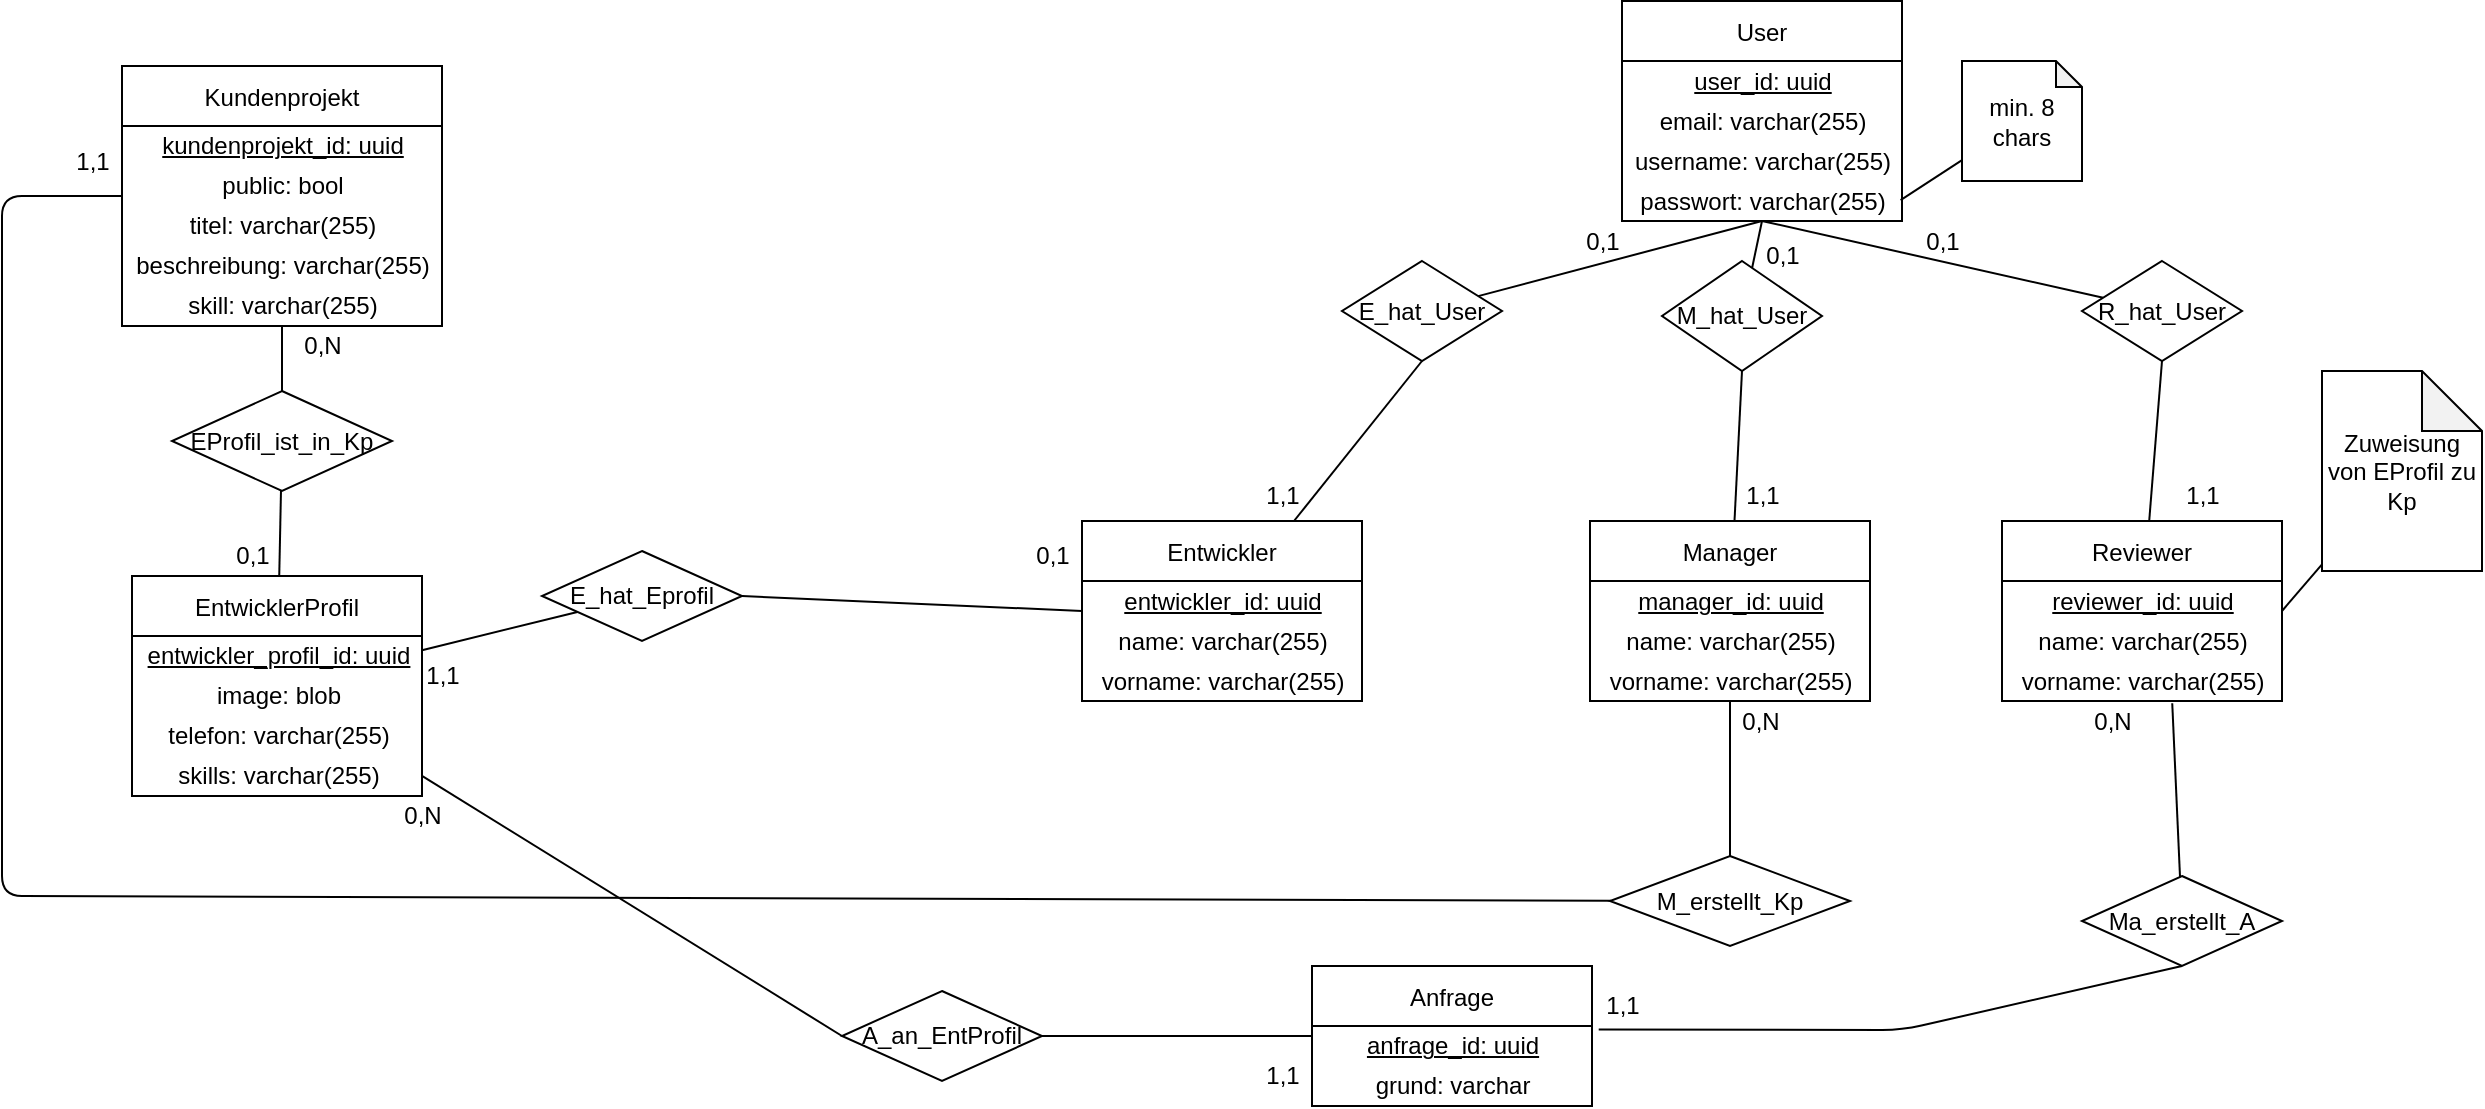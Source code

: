 <mxfile pages="2">
    <diagram id="h95Jl6erNYX7G5nfjj_V" name="Semantisch">
        <mxGraphModel dx="1865" dy="602" grid="1" gridSize="10" guides="1" tooltips="1" connect="1" arrows="1" fold="1" page="1" pageScale="1" pageWidth="827" pageHeight="1169" math="0" shadow="0">
            <root>
                <mxCell id="q-GRn3o725BASop5pFcT-0"/>
                <mxCell id="q-GRn3o725BASop5pFcT-1" parent="q-GRn3o725BASop5pFcT-0"/>
                <mxCell id="4xxd7vPMo3CIr23WEnG8-26" value="Kundenprojekt" style="swimlane;fontStyle=0;childLayout=stackLayout;horizontal=1;startSize=30;horizontalStack=0;resizeParent=1;resizeParentMax=0;resizeLast=0;collapsible=1;marginBottom=0;" parent="q-GRn3o725BASop5pFcT-1" vertex="1">
                    <mxGeometry x="-280" y="125" width="160" height="130" as="geometry"/>
                </mxCell>
                <mxCell id="4xxd7vPMo3CIr23WEnG8-111" value="&lt;u&gt;kundenprojekt_id: uuid&lt;/u&gt;" style="text;html=1;align=center;verticalAlign=middle;resizable=0;points=[];autosize=1;strokeColor=none;fillColor=none;" parent="4xxd7vPMo3CIr23WEnG8-26" vertex="1">
                    <mxGeometry y="30" width="160" height="20" as="geometry"/>
                </mxCell>
                <mxCell id="GxX8tAuHDrJkJSrQksmP-6" value="public: bool" style="text;html=1;align=center;verticalAlign=middle;resizable=0;points=[];autosize=1;strokeColor=none;fillColor=none;" parent="4xxd7vPMo3CIr23WEnG8-26" vertex="1">
                    <mxGeometry y="50" width="160" height="20" as="geometry"/>
                </mxCell>
                <mxCell id="4xxd7vPMo3CIr23WEnG8-112" value="titel: varchar(255)" style="text;html=1;align=center;verticalAlign=middle;resizable=0;points=[];autosize=1;strokeColor=none;fillColor=none;" parent="4xxd7vPMo3CIr23WEnG8-26" vertex="1">
                    <mxGeometry y="70" width="160" height="20" as="geometry"/>
                </mxCell>
                <mxCell id="4xxd7vPMo3CIr23WEnG8-113" value="beschreibung: varchar(255)" style="text;html=1;align=center;verticalAlign=middle;resizable=0;points=[];autosize=1;strokeColor=none;fillColor=none;" parent="4xxd7vPMo3CIr23WEnG8-26" vertex="1">
                    <mxGeometry y="90" width="160" height="20" as="geometry"/>
                </mxCell>
                <mxCell id="fhdg9vXMdDf_37-y3LQb-7" value="skill: varchar(255)" style="text;html=1;align=center;verticalAlign=middle;resizable=0;points=[];autosize=1;strokeColor=none;fillColor=none;" parent="4xxd7vPMo3CIr23WEnG8-26" vertex="1">
                    <mxGeometry y="110" width="160" height="20" as="geometry"/>
                </mxCell>
                <mxCell id="4xxd7vPMo3CIr23WEnG8-69" style="edgeStyle=none;html=1;entryX=0.5;entryY=1;entryDx=0;entryDy=0;endArrow=none;endFill=0;" parent="q-GRn3o725BASop5pFcT-1" source="4xxd7vPMo3CIr23WEnG8-35" target="4xxd7vPMo3CIr23WEnG8-62" edge="1">
                    <mxGeometry relative="1" as="geometry"/>
                </mxCell>
                <mxCell id="4xxd7vPMo3CIr23WEnG8-35" value="Entwickler" style="swimlane;fontStyle=0;childLayout=stackLayout;horizontal=1;startSize=30;horizontalStack=0;resizeParent=1;resizeParentMax=0;resizeLast=0;collapsible=1;marginBottom=0;" parent="q-GRn3o725BASop5pFcT-1" vertex="1">
                    <mxGeometry x="200" y="352.5" width="140" height="90" as="geometry"/>
                </mxCell>
                <mxCell id="4xxd7vPMo3CIr23WEnG8-104" value="&lt;u&gt;entwickler_id: uuid&lt;/u&gt;" style="text;html=1;align=center;verticalAlign=middle;resizable=0;points=[];autosize=1;strokeColor=none;fillColor=none;" parent="4xxd7vPMo3CIr23WEnG8-35" vertex="1">
                    <mxGeometry y="30" width="140" height="20" as="geometry"/>
                </mxCell>
                <mxCell id="4xxd7vPMo3CIr23WEnG8-98" value="name: varchar(255)" style="text;html=1;align=center;verticalAlign=middle;resizable=0;points=[];autosize=1;strokeColor=none;fillColor=none;" parent="4xxd7vPMo3CIr23WEnG8-35" vertex="1">
                    <mxGeometry y="50" width="140" height="20" as="geometry"/>
                </mxCell>
                <mxCell id="4xxd7vPMo3CIr23WEnG8-99" value="vorname: varchar(255)" style="text;html=1;align=center;verticalAlign=middle;resizable=0;points=[];autosize=1;strokeColor=none;fillColor=none;" parent="4xxd7vPMo3CIr23WEnG8-35" vertex="1">
                    <mxGeometry y="70" width="140" height="20" as="geometry"/>
                </mxCell>
                <mxCell id="4xxd7vPMo3CIr23WEnG8-68" style="edgeStyle=none;html=1;entryX=0.5;entryY=1;entryDx=0;entryDy=0;endArrow=none;endFill=0;" parent="q-GRn3o725BASop5pFcT-1" source="4xxd7vPMo3CIr23WEnG8-38" target="4xxd7vPMo3CIr23WEnG8-63" edge="1">
                    <mxGeometry relative="1" as="geometry"/>
                </mxCell>
                <mxCell id="4xxd7vPMo3CIr23WEnG8-85" style="edgeStyle=none;html=1;endArrow=none;endFill=0;" parent="q-GRn3o725BASop5pFcT-1" source="4xxd7vPMo3CIr23WEnG8-38" target="4xxd7vPMo3CIr23WEnG8-84" edge="1">
                    <mxGeometry relative="1" as="geometry"/>
                </mxCell>
                <mxCell id="4xxd7vPMo3CIr23WEnG8-38" value="Manager" style="swimlane;fontStyle=0;childLayout=stackLayout;horizontal=1;startSize=30;horizontalStack=0;resizeParent=1;resizeParentMax=0;resizeLast=0;collapsible=1;marginBottom=0;" parent="q-GRn3o725BASop5pFcT-1" vertex="1">
                    <mxGeometry x="454" y="352.5" width="140" height="90" as="geometry"/>
                </mxCell>
                <mxCell id="4xxd7vPMo3CIr23WEnG8-105" value="&lt;u&gt;manager_id: uuid&lt;/u&gt;" style="text;html=1;align=center;verticalAlign=middle;resizable=0;points=[];autosize=1;strokeColor=none;fillColor=none;" parent="4xxd7vPMo3CIr23WEnG8-38" vertex="1">
                    <mxGeometry y="30" width="140" height="20" as="geometry"/>
                </mxCell>
                <mxCell id="4xxd7vPMo3CIr23WEnG8-100" value="name: varchar(255)" style="text;html=1;align=center;verticalAlign=middle;resizable=0;points=[];autosize=1;strokeColor=none;fillColor=none;" parent="4xxd7vPMo3CIr23WEnG8-38" vertex="1">
                    <mxGeometry y="50" width="140" height="20" as="geometry"/>
                </mxCell>
                <mxCell id="4xxd7vPMo3CIr23WEnG8-101" value="vorname: varchar(255)" style="text;html=1;align=center;verticalAlign=middle;resizable=0;points=[];autosize=1;strokeColor=none;fillColor=none;" parent="4xxd7vPMo3CIr23WEnG8-38" vertex="1">
                    <mxGeometry y="70" width="140" height="20" as="geometry"/>
                </mxCell>
                <mxCell id="4xxd7vPMo3CIr23WEnG8-65" style="edgeStyle=none;html=1;entryX=0.5;entryY=1;entryDx=0;entryDy=0;endArrow=none;endFill=0;" parent="q-GRn3o725BASop5pFcT-1" source="4xxd7vPMo3CIr23WEnG8-41" target="4xxd7vPMo3CIr23WEnG8-64" edge="1">
                    <mxGeometry relative="1" as="geometry"/>
                </mxCell>
                <mxCell id="4xxd7vPMo3CIr23WEnG8-41" value="Reviewer" style="swimlane;fontStyle=0;childLayout=stackLayout;horizontal=1;startSize=30;horizontalStack=0;resizeParent=1;resizeParentMax=0;resizeLast=0;collapsible=1;marginBottom=0;" parent="q-GRn3o725BASop5pFcT-1" vertex="1">
                    <mxGeometry x="660" y="352.5" width="140" height="90" as="geometry"/>
                </mxCell>
                <mxCell id="4xxd7vPMo3CIr23WEnG8-106" value="&lt;u&gt;reviewer_id: uuid&lt;/u&gt;" style="text;html=1;align=center;verticalAlign=middle;resizable=0;points=[];autosize=1;strokeColor=none;fillColor=none;" parent="4xxd7vPMo3CIr23WEnG8-41" vertex="1">
                    <mxGeometry y="30" width="140" height="20" as="geometry"/>
                </mxCell>
                <mxCell id="4xxd7vPMo3CIr23WEnG8-102" value="name: varchar(255)" style="text;html=1;align=center;verticalAlign=middle;resizable=0;points=[];autosize=1;strokeColor=none;fillColor=none;" parent="4xxd7vPMo3CIr23WEnG8-41" vertex="1">
                    <mxGeometry y="50" width="140" height="20" as="geometry"/>
                </mxCell>
                <mxCell id="4xxd7vPMo3CIr23WEnG8-103" value="vorname: varchar(255)" style="text;html=1;align=center;verticalAlign=middle;resizable=0;points=[];autosize=1;strokeColor=none;fillColor=none;" parent="4xxd7vPMo3CIr23WEnG8-41" vertex="1">
                    <mxGeometry y="70" width="140" height="20" as="geometry"/>
                </mxCell>
                <mxCell id="4xxd7vPMo3CIr23WEnG8-56" value="" style="edgeStyle=none;html=1;endArrow=none;endFill=0;" parent="q-GRn3o725BASop5pFcT-1" source="4xxd7vPMo3CIr23WEnG8-44" target="4xxd7vPMo3CIr23WEnG8-55" edge="1">
                    <mxGeometry relative="1" as="geometry"/>
                </mxCell>
                <mxCell id="4xxd7vPMo3CIr23WEnG8-73" value="" style="edgeStyle=none;html=1;endArrow=none;endFill=0;" parent="q-GRn3o725BASop5pFcT-1" source="4xxd7vPMo3CIr23WEnG8-44" target="4xxd7vPMo3CIr23WEnG8-72" edge="1">
                    <mxGeometry relative="1" as="geometry"/>
                </mxCell>
                <mxCell id="4xxd7vPMo3CIr23WEnG8-44" value="EntwicklerProfil" style="swimlane;fontStyle=0;childLayout=stackLayout;horizontal=1;startSize=30;horizontalStack=0;resizeParent=1;resizeParentMax=0;resizeLast=0;collapsible=1;marginBottom=0;" parent="q-GRn3o725BASop5pFcT-1" vertex="1">
                    <mxGeometry x="-275" y="380" width="145" height="110" as="geometry"/>
                </mxCell>
                <mxCell id="4xxd7vPMo3CIr23WEnG8-152" value="&lt;u&gt;entwickler_profil_id: uuid&lt;/u&gt;" style="text;html=1;align=center;verticalAlign=middle;resizable=0;points=[];autosize=1;strokeColor=none;fillColor=none;" parent="4xxd7vPMo3CIr23WEnG8-44" vertex="1">
                    <mxGeometry y="30" width="145" height="20" as="geometry"/>
                </mxCell>
                <mxCell id="4xxd7vPMo3CIr23WEnG8-118" value="image: blob" style="text;html=1;align=center;verticalAlign=middle;resizable=0;points=[];autosize=1;strokeColor=none;fillColor=none;" parent="4xxd7vPMo3CIr23WEnG8-44" vertex="1">
                    <mxGeometry y="50" width="145" height="20" as="geometry"/>
                </mxCell>
                <mxCell id="4xxd7vPMo3CIr23WEnG8-117" value="telefon: varchar(255)" style="text;html=1;align=center;verticalAlign=middle;resizable=0;points=[];autosize=1;strokeColor=none;fillColor=none;" parent="4xxd7vPMo3CIr23WEnG8-44" vertex="1">
                    <mxGeometry y="70" width="145" height="20" as="geometry"/>
                </mxCell>
                <mxCell id="fhdg9vXMdDf_37-y3LQb-6" value="skills: varchar(255)" style="text;html=1;align=center;verticalAlign=middle;resizable=0;points=[];autosize=1;strokeColor=none;fillColor=none;" parent="4xxd7vPMo3CIr23WEnG8-44" vertex="1">
                    <mxGeometry y="90" width="145" height="20" as="geometry"/>
                </mxCell>
                <mxCell id="4xxd7vPMo3CIr23WEnG8-57" style="edgeStyle=none;html=1;entryX=0;entryY=0.5;entryDx=0;entryDy=0;endArrow=none;endFill=0;exitX=1;exitY=0.5;exitDx=0;exitDy=0;" parent="q-GRn3o725BASop5pFcT-1" source="4xxd7vPMo3CIr23WEnG8-55" target="4xxd7vPMo3CIr23WEnG8-35" edge="1">
                    <mxGeometry relative="1" as="geometry">
                        <mxPoint x="128.372" y="387.733" as="sourcePoint"/>
                    </mxGeometry>
                </mxCell>
                <mxCell id="4xxd7vPMo3CIr23WEnG8-55" value="E_hat_Eprofil" style="rhombus;whiteSpace=wrap;html=1;fontStyle=0;startSize=30;" parent="q-GRn3o725BASop5pFcT-1" vertex="1">
                    <mxGeometry x="-70" y="367.5" width="100" height="45" as="geometry"/>
                </mxCell>
                <mxCell id="4xxd7vPMo3CIr23WEnG8-58" value="0,1" style="text;html=1;align=center;verticalAlign=middle;resizable=0;points=[];autosize=1;strokeColor=none;fillColor=none;" parent="q-GRn3o725BASop5pFcT-1" vertex="1">
                    <mxGeometry x="170" y="360" width="30" height="20" as="geometry"/>
                </mxCell>
                <mxCell id="4xxd7vPMo3CIr23WEnG8-59" value="1,1" style="text;html=1;align=center;verticalAlign=middle;resizable=0;points=[];autosize=1;strokeColor=none;fillColor=none;" parent="q-GRn3o725BASop5pFcT-1" vertex="1">
                    <mxGeometry x="-135" y="420" width="30" height="20" as="geometry"/>
                </mxCell>
                <mxCell id="4xxd7vPMo3CIr23WEnG8-70" style="edgeStyle=none;html=1;entryX=0.5;entryY=1;entryDx=0;entryDy=0;endArrow=none;endFill=0;" parent="q-GRn3o725BASop5pFcT-1" source="4xxd7vPMo3CIr23WEnG8-62" target="4xxd7vPMo3CIr23WEnG8-81" edge="1">
                    <mxGeometry relative="1" as="geometry">
                        <mxPoint x="530.0" y="152.5" as="targetPoint"/>
                    </mxGeometry>
                </mxCell>
                <mxCell id="4xxd7vPMo3CIr23WEnG8-62" value="E_hat_User" style="rhombus;whiteSpace=wrap;html=1;" parent="q-GRn3o725BASop5pFcT-1" vertex="1">
                    <mxGeometry x="330" y="222.5" width="80" height="50" as="geometry"/>
                </mxCell>
                <mxCell id="4xxd7vPMo3CIr23WEnG8-67" style="edgeStyle=none;html=1;endArrow=none;endFill=0;entryX=0.5;entryY=1;entryDx=0;entryDy=0;" parent="q-GRn3o725BASop5pFcT-1" source="4xxd7vPMo3CIr23WEnG8-63" target="4xxd7vPMo3CIr23WEnG8-81" edge="1">
                    <mxGeometry relative="1" as="geometry">
                        <mxPoint x="530" y="152.5" as="targetPoint"/>
                    </mxGeometry>
                </mxCell>
                <mxCell id="4xxd7vPMo3CIr23WEnG8-63" value="M_hat_User" style="rhombus;whiteSpace=wrap;html=1;" parent="q-GRn3o725BASop5pFcT-1" vertex="1">
                    <mxGeometry x="490" y="222.5" width="80" height="55" as="geometry"/>
                </mxCell>
                <mxCell id="4xxd7vPMo3CIr23WEnG8-66" style="edgeStyle=none;html=1;entryX=0.5;entryY=1;entryDx=0;entryDy=0;endArrow=none;endFill=0;" parent="q-GRn3o725BASop5pFcT-1" source="4xxd7vPMo3CIr23WEnG8-64" target="4xxd7vPMo3CIr23WEnG8-81" edge="1">
                    <mxGeometry relative="1" as="geometry">
                        <mxPoint x="530.0" y="152.5" as="targetPoint"/>
                    </mxGeometry>
                </mxCell>
                <mxCell id="4xxd7vPMo3CIr23WEnG8-64" value="R_hat_User" style="rhombus;whiteSpace=wrap;html=1;" parent="q-GRn3o725BASop5pFcT-1" vertex="1">
                    <mxGeometry x="700" y="222.5" width="80" height="50" as="geometry"/>
                </mxCell>
                <mxCell id="4xxd7vPMo3CIr23WEnG8-74" style="edgeStyle=none;html=1;entryX=0.5;entryY=1;entryDx=0;entryDy=0;endArrow=none;endFill=0;" parent="q-GRn3o725BASop5pFcT-1" source="4xxd7vPMo3CIr23WEnG8-72" target="4xxd7vPMo3CIr23WEnG8-26" edge="1">
                    <mxGeometry relative="1" as="geometry"/>
                </mxCell>
                <mxCell id="4xxd7vPMo3CIr23WEnG8-72" value="EProfil_ist_in_Kp" style="rhombus;whiteSpace=wrap;html=1;fontStyle=0;startSize=30;" parent="q-GRn3o725BASop5pFcT-1" vertex="1">
                    <mxGeometry x="-255" y="287.5" width="110" height="50" as="geometry"/>
                </mxCell>
                <mxCell id="4xxd7vPMo3CIr23WEnG8-75" value="0,N" style="text;html=1;align=center;verticalAlign=middle;resizable=0;points=[];autosize=1;strokeColor=none;fillColor=none;" parent="q-GRn3o725BASop5pFcT-1" vertex="1">
                    <mxGeometry x="-195" y="255" width="30" height="20" as="geometry"/>
                </mxCell>
                <mxCell id="4xxd7vPMo3CIr23WEnG8-76" value="0,1" style="text;html=1;align=center;verticalAlign=middle;resizable=0;points=[];autosize=1;strokeColor=none;fillColor=none;" parent="q-GRn3o725BASop5pFcT-1" vertex="1">
                    <mxGeometry x="-235" y="355" width="40" height="30" as="geometry"/>
                </mxCell>
                <mxCell id="4xxd7vPMo3CIr23WEnG8-81" value="User" style="swimlane;fontStyle=0;childLayout=stackLayout;horizontal=1;startSize=30;horizontalStack=0;resizeParent=1;resizeParentMax=0;resizeLast=0;collapsible=1;marginBottom=0;" parent="q-GRn3o725BASop5pFcT-1" vertex="1">
                    <mxGeometry x="470" y="92.5" width="140" height="110" as="geometry"/>
                </mxCell>
                <mxCell id="4xxd7vPMo3CIr23WEnG8-91" value="&lt;u&gt;user_id: uuid&lt;/u&gt;" style="text;html=1;align=center;verticalAlign=middle;resizable=0;points=[];autosize=1;strokeColor=none;fillColor=none;" parent="4xxd7vPMo3CIr23WEnG8-81" vertex="1">
                    <mxGeometry y="30" width="140" height="20" as="geometry"/>
                </mxCell>
                <mxCell id="4xxd7vPMo3CIr23WEnG8-92" value="email: varchar(255)" style="text;html=1;align=center;verticalAlign=middle;resizable=0;points=[];autosize=1;strokeColor=none;fillColor=none;" parent="4xxd7vPMo3CIr23WEnG8-81" vertex="1">
                    <mxGeometry y="50" width="140" height="20" as="geometry"/>
                </mxCell>
                <mxCell id="4xxd7vPMo3CIr23WEnG8-107" value="username: varchar(255)&lt;span style=&quot;color: rgba(0 , 0 , 0 , 0) ; font-family: monospace ; font-size: 0px&quot;&gt;3CmxGraphModel%3E%3Croot%3E%3CmxCell%20id%3D%220%22%2F%3E%3CmxCell%20id%3D%221%22%20parent%3D%220%22%2F%3E%3CmxCell%20id%3D%222%22%20value%3D%22%26lt%3Bu%26gt%3Buser_id%3A%20uuid%26lt%3B%2Fu%26gt%3B%22%20style%3D%22text%3Bhtml%3D1%3Balign%3Dcenter%3BverticalAlign%3Dmiddle%3Bresizable%3D0%3Bpoints%3D%5B%5D%3Bautosize%3D1%3BstrokeColor%3Dnone%3BfillColor%3Dnone%3B%22%20vertex%3D%221%22%20parent%3D%221%22%3E%3CmxGeometry%20x%3D%22360%22%20y%3D%22130%22%20width%3D%22140%22%20height%3D%2220%22%20as%3D%22geometry%22%2F%3E%3C%2FmxCell%3E%3C%2Froot%3E%3C%2FmxGraphModel%3E&lt;/span&gt;" style="text;html=1;align=center;verticalAlign=middle;resizable=0;points=[];autosize=1;strokeColor=none;fillColor=none;" parent="4xxd7vPMo3CIr23WEnG8-81" vertex="1">
                    <mxGeometry y="70" width="140" height="20" as="geometry"/>
                </mxCell>
                <mxCell id="4xxd7vPMo3CIr23WEnG8-95" value="passwort: varchar(255)" style="text;html=1;align=center;verticalAlign=middle;resizable=0;points=[];autosize=1;strokeColor=none;fillColor=none;" parent="4xxd7vPMo3CIr23WEnG8-81" vertex="1">
                    <mxGeometry y="90" width="140" height="20" as="geometry"/>
                </mxCell>
                <mxCell id="4xxd7vPMo3CIr23WEnG8-86" style="edgeStyle=none;html=1;endArrow=none;endFill=0;entryX=0;entryY=0.5;entryDx=0;entryDy=0;" parent="q-GRn3o725BASop5pFcT-1" source="4xxd7vPMo3CIr23WEnG8-84" target="4xxd7vPMo3CIr23WEnG8-26" edge="1">
                    <mxGeometry relative="1" as="geometry">
                        <mxPoint x="-330" y="140" as="targetPoint"/>
                        <Array as="points">
                            <mxPoint x="-340" y="540"/>
                            <mxPoint x="-340" y="190"/>
                        </Array>
                    </mxGeometry>
                </mxCell>
                <mxCell id="4xxd7vPMo3CIr23WEnG8-84" value="M_erstellt_Kp" style="rhombus;whiteSpace=wrap;html=1;fontStyle=0;startSize=30;" parent="q-GRn3o725BASop5pFcT-1" vertex="1">
                    <mxGeometry x="464" y="520" width="120" height="45" as="geometry"/>
                </mxCell>
                <mxCell id="4xxd7vPMo3CIr23WEnG8-87" value="0,N" style="text;html=1;align=center;verticalAlign=middle;resizable=0;points=[];autosize=1;strokeColor=none;fillColor=none;" parent="q-GRn3o725BASop5pFcT-1" vertex="1">
                    <mxGeometry x="524" y="442.5" width="30" height="20" as="geometry"/>
                </mxCell>
                <mxCell id="4xxd7vPMo3CIr23WEnG8-88" value="1,1" style="text;html=1;align=center;verticalAlign=middle;resizable=0;points=[];autosize=1;strokeColor=none;fillColor=none;" parent="q-GRn3o725BASop5pFcT-1" vertex="1">
                    <mxGeometry x="-310" y="162.5" width="30" height="20" as="geometry"/>
                </mxCell>
                <mxCell id="4xxd7vPMo3CIr23WEnG8-90" style="edgeStyle=none;html=1;entryX=1;entryY=0.5;entryDx=0;entryDy=0;endArrow=none;endFill=0;" parent="q-GRn3o725BASop5pFcT-1" source="4xxd7vPMo3CIr23WEnG8-89" target="4xxd7vPMo3CIr23WEnG8-41" edge="1">
                    <mxGeometry relative="1" as="geometry"/>
                </mxCell>
                <mxCell id="4xxd7vPMo3CIr23WEnG8-89" value="Zuweisung von EProfil zu Kp" style="shape=note;whiteSpace=wrap;html=1;backgroundOutline=1;darkOpacity=0.05;" parent="q-GRn3o725BASop5pFcT-1" vertex="1">
                    <mxGeometry x="820" y="277.5" width="80" height="100" as="geometry"/>
                </mxCell>
                <mxCell id="4xxd7vPMo3CIr23WEnG8-109" style="edgeStyle=none;html=1;entryX=0.995;entryY=0.48;entryDx=0;entryDy=0;entryPerimeter=0;endArrow=none;endFill=0;" parent="q-GRn3o725BASop5pFcT-1" source="4xxd7vPMo3CIr23WEnG8-108" target="4xxd7vPMo3CIr23WEnG8-95" edge="1">
                    <mxGeometry relative="1" as="geometry"/>
                </mxCell>
                <mxCell id="4xxd7vPMo3CIr23WEnG8-108" value="min. 8 chars" style="shape=note;whiteSpace=wrap;html=1;backgroundOutline=1;darkOpacity=0.05;size=13;" parent="q-GRn3o725BASop5pFcT-1" vertex="1">
                    <mxGeometry x="640" y="122.5" width="60" height="60" as="geometry"/>
                </mxCell>
                <mxCell id="4xxd7vPMo3CIr23WEnG8-135" value="Anfrage" style="swimlane;fontStyle=0;childLayout=stackLayout;horizontal=1;startSize=30;horizontalStack=0;resizeParent=1;resizeParentMax=0;resizeLast=0;collapsible=1;marginBottom=0;" parent="q-GRn3o725BASop5pFcT-1" vertex="1">
                    <mxGeometry x="315" y="575" width="140" height="70" as="geometry"/>
                </mxCell>
                <mxCell id="4xxd7vPMo3CIr23WEnG8-156" value="&lt;u&gt;anfrage_id: uuid&lt;/u&gt;" style="text;html=1;align=center;verticalAlign=middle;resizable=0;points=[];autosize=1;strokeColor=none;fillColor=none;" parent="4xxd7vPMo3CIr23WEnG8-135" vertex="1">
                    <mxGeometry y="30" width="140" height="20" as="geometry"/>
                </mxCell>
                <mxCell id="bpXLOezqcbEtl8hkOqeL-6" value="grund: varchar" style="text;html=1;align=center;verticalAlign=middle;resizable=0;points=[];autosize=1;strokeColor=none;fillColor=none;" parent="4xxd7vPMo3CIr23WEnG8-135" vertex="1">
                    <mxGeometry y="50" width="140" height="20" as="geometry"/>
                </mxCell>
                <mxCell id="4xxd7vPMo3CIr23WEnG8-137" style="edgeStyle=none;html=1;entryX=0.608;entryY=1.058;entryDx=0;entryDy=0;endArrow=none;endFill=0;entryPerimeter=0;" parent="q-GRn3o725BASop5pFcT-1" source="4xxd7vPMo3CIr23WEnG8-136" target="4xxd7vPMo3CIr23WEnG8-103" edge="1">
                    <mxGeometry relative="1" as="geometry"/>
                </mxCell>
                <mxCell id="4xxd7vPMo3CIr23WEnG8-138" style="edgeStyle=none;html=1;entryX=1.024;entryY=0.088;entryDx=0;entryDy=0;endArrow=none;endFill=0;entryPerimeter=0;exitX=0.5;exitY=1;exitDx=0;exitDy=0;" parent="q-GRn3o725BASop5pFcT-1" source="4xxd7vPMo3CIr23WEnG8-136" target="4xxd7vPMo3CIr23WEnG8-156" edge="1">
                    <mxGeometry relative="1" as="geometry">
                        <Array as="points">
                            <mxPoint x="610" y="607"/>
                        </Array>
                    </mxGeometry>
                </mxCell>
                <mxCell id="4xxd7vPMo3CIr23WEnG8-136" value="Ma_erstellt_A" style="rhombus;whiteSpace=wrap;html=1;fontStyle=0;startSize=30;" parent="q-GRn3o725BASop5pFcT-1" vertex="1">
                    <mxGeometry x="700" y="530" width="100" height="45" as="geometry"/>
                </mxCell>
                <mxCell id="4xxd7vPMo3CIr23WEnG8-139" value="0,N" style="text;html=1;align=center;verticalAlign=middle;resizable=0;points=[];autosize=1;strokeColor=none;fillColor=none;" parent="q-GRn3o725BASop5pFcT-1" vertex="1">
                    <mxGeometry x="700" y="442.5" width="30" height="20" as="geometry"/>
                </mxCell>
                <mxCell id="4xxd7vPMo3CIr23WEnG8-142" style="edgeStyle=none;html=1;entryX=0;entryY=0.5;entryDx=0;entryDy=0;endArrow=none;endFill=0;" parent="q-GRn3o725BASop5pFcT-1" source="4xxd7vPMo3CIr23WEnG8-140" target="4xxd7vPMo3CIr23WEnG8-135" edge="1">
                    <mxGeometry relative="1" as="geometry"/>
                </mxCell>
                <mxCell id="4xxd7vPMo3CIr23WEnG8-143" style="edgeStyle=none;html=1;endArrow=none;endFill=0;exitX=0;exitY=0.5;exitDx=0;exitDy=0;" parent="q-GRn3o725BASop5pFcT-1" source="4xxd7vPMo3CIr23WEnG8-140" target="4xxd7vPMo3CIr23WEnG8-44" edge="1">
                    <mxGeometry relative="1" as="geometry"/>
                </mxCell>
                <mxCell id="4xxd7vPMo3CIr23WEnG8-140" value="A_an_EntProfil" style="rhombus;whiteSpace=wrap;html=1;fontStyle=0;startSize=30;" parent="q-GRn3o725BASop5pFcT-1" vertex="1">
                    <mxGeometry x="80" y="587.5" width="100" height="45" as="geometry"/>
                </mxCell>
                <mxCell id="4xxd7vPMo3CIr23WEnG8-145" value="0,N" style="text;html=1;align=center;verticalAlign=middle;resizable=0;points=[];autosize=1;strokeColor=none;fillColor=none;" parent="q-GRn3o725BASop5pFcT-1" vertex="1">
                    <mxGeometry x="-145" y="490" width="30" height="20" as="geometry"/>
                </mxCell>
                <mxCell id="4xxd7vPMo3CIr23WEnG8-146" value="1,1" style="text;html=1;align=center;verticalAlign=middle;resizable=0;points=[];autosize=1;strokeColor=none;fillColor=none;" parent="q-GRn3o725BASop5pFcT-1" vertex="1">
                    <mxGeometry x="285" y="620" width="30" height="20" as="geometry"/>
                </mxCell>
                <mxCell id="4xxd7vPMo3CIr23WEnG8-147" value="1,1" style="text;html=1;align=center;verticalAlign=middle;resizable=0;points=[];autosize=1;strokeColor=none;fillColor=none;" parent="q-GRn3o725BASop5pFcT-1" vertex="1">
                    <mxGeometry x="455" y="585" width="30" height="20" as="geometry"/>
                </mxCell>
                <mxCell id="0" value="0,1" style="text;html=1;align=center;verticalAlign=middle;resizable=0;points=[];autosize=1;strokeColor=none;fillColor=none;" parent="q-GRn3o725BASop5pFcT-1" vertex="1">
                    <mxGeometry x="535" y="210" width="30" height="20" as="geometry"/>
                </mxCell>
                <mxCell id="4" value="1,1" style="text;html=1;align=center;verticalAlign=middle;resizable=0;points=[];autosize=1;strokeColor=none;fillColor=none;" parent="q-GRn3o725BASop5pFcT-1" vertex="1">
                    <mxGeometry x="525" y="330" width="30" height="20" as="geometry"/>
                </mxCell>
                <mxCell id="5" value="1,1" style="text;html=1;align=center;verticalAlign=middle;resizable=0;points=[];autosize=1;strokeColor=none;fillColor=none;" parent="q-GRn3o725BASop5pFcT-1" vertex="1">
                    <mxGeometry x="745" y="330" width="30" height="20" as="geometry"/>
                </mxCell>
                <mxCell id="6" value="1,1" style="text;html=1;align=center;verticalAlign=middle;resizable=0;points=[];autosize=1;strokeColor=none;fillColor=none;" parent="q-GRn3o725BASop5pFcT-1" vertex="1">
                    <mxGeometry x="285" y="330" width="30" height="20" as="geometry"/>
                </mxCell>
                <mxCell id="bzvXjfnmh5lg7JU9Z_LF-6" value="&lt;div&gt;0,1&lt;/div&gt;" style="text;html=1;align=center;verticalAlign=middle;resizable=0;points=[];autosize=1;strokeColor=none;fillColor=none;" parent="q-GRn3o725BASop5pFcT-1" vertex="1">
                    <mxGeometry x="440" y="197.5" width="40" height="30" as="geometry"/>
                </mxCell>
                <mxCell id="bzvXjfnmh5lg7JU9Z_LF-7" value="&lt;div&gt;0,1&lt;/div&gt;" style="text;html=1;align=center;verticalAlign=middle;resizable=0;points=[];autosize=1;strokeColor=none;fillColor=none;" parent="q-GRn3o725BASop5pFcT-1" vertex="1">
                    <mxGeometry x="610" y="197.5" width="40" height="30" as="geometry"/>
                </mxCell>
            </root>
        </mxGraphModel>
    </diagram>
    <diagram id="EF6s0xJ8y6schOU8f0pU" name="Logisch">
        <mxGraphModel dx="1587" dy="766" grid="1" gridSize="10" guides="1" tooltips="1" connect="1" arrows="1" fold="1" page="1" pageScale="1" pageWidth="827" pageHeight="1169" math="0" shadow="0">
            <root>
                <mxCell id="0"/>
                <mxCell id="1" parent="0"/>
                <mxCell id="ZNzW28Jg4eOqkjXqQZsP-1" value="User" style="swimlane;fontStyle=0;childLayout=stackLayout;horizontal=1;startSize=30;horizontalStack=0;resizeParent=1;resizeParentMax=0;resizeLast=0;collapsible=1;marginBottom=0;" parent="1" vertex="1">
                    <mxGeometry x="470" y="92.5" width="173" height="110" as="geometry"/>
                </mxCell>
                <mxCell id="ZNzW28Jg4eOqkjXqQZsP-2" value="&lt;u&gt;id: uuid&lt;/u&gt;" style="text;html=1;align=center;verticalAlign=middle;resizable=0;points=[];autosize=1;strokeColor=none;fillColor=none;" parent="ZNzW28Jg4eOqkjXqQZsP-1" vertex="1">
                    <mxGeometry y="30" width="173" height="20" as="geometry"/>
                </mxCell>
                <mxCell id="ZNzW28Jg4eOqkjXqQZsP-3" value="email: varchar not null" style="text;html=1;align=center;verticalAlign=middle;resizable=0;points=[];autosize=1;strokeColor=none;fillColor=none;" parent="ZNzW28Jg4eOqkjXqQZsP-1" vertex="1">
                    <mxGeometry y="50" width="173" height="20" as="geometry"/>
                </mxCell>
                <mxCell id="69iihYabdfvsN68exh8L-21" value="username: varchar not null" style="text;html=1;align=center;verticalAlign=middle;resizable=0;points=[];autosize=1;strokeColor=none;fillColor=none;" parent="ZNzW28Jg4eOqkjXqQZsP-1" vertex="1">
                    <mxGeometry y="70" width="173" height="20" as="geometry"/>
                </mxCell>
                <mxCell id="ZNzW28Jg4eOqkjXqQZsP-5" value="password: varchar not null" style="text;html=1;align=center;verticalAlign=middle;resizable=0;points=[];autosize=1;strokeColor=none;fillColor=none;" parent="ZNzW28Jg4eOqkjXqQZsP-1" vertex="1">
                    <mxGeometry y="90" width="173" height="20" as="geometry"/>
                </mxCell>
                <mxCell id="ZNzW28Jg4eOqkjXqQZsP-6" value="Reviewer" style="swimlane;fontStyle=0;childLayout=stackLayout;horizontal=1;startSize=30;horizontalStack=0;resizeParent=1;resizeParentMax=0;resizeLast=0;collapsible=1;marginBottom=0;" parent="1" vertex="1">
                    <mxGeometry x="620" y="310" width="148" height="110" as="geometry"/>
                </mxCell>
                <mxCell id="69iihYabdfvsN68exh8L-10" value="&lt;u&gt;id: uuid&lt;/u&gt;" style="text;html=1;align=center;verticalAlign=middle;resizable=0;points=[];autosize=1;strokeColor=none;fillColor=none;" parent="ZNzW28Jg4eOqkjXqQZsP-6" vertex="1">
                    <mxGeometry y="30" width="148" height="20" as="geometry"/>
                </mxCell>
                <mxCell id="ZNzW28Jg4eOqkjXqQZsP-7" value="&lt;u&gt;user_id: uuid&lt;/u&gt;" style="text;html=1;align=center;verticalAlign=middle;resizable=0;points=[];autosize=1;strokeColor=none;fillColor=none;" parent="ZNzW28Jg4eOqkjXqQZsP-6" vertex="1">
                    <mxGeometry y="50" width="148" height="20" as="geometry"/>
                </mxCell>
                <mxCell id="69iihYabdfvsN68exh8L-9" value="name: varchar not null" style="text;html=1;align=center;verticalAlign=middle;resizable=0;points=[];autosize=1;strokeColor=none;fillColor=none;" parent="ZNzW28Jg4eOqkjXqQZsP-6" vertex="1">
                    <mxGeometry y="70" width="148" height="20" as="geometry"/>
                </mxCell>
                <mxCell id="69iihYabdfvsN68exh8L-8" value="firstname: varchar not null" style="text;html=1;align=center;verticalAlign=middle;resizable=0;points=[];autosize=1;strokeColor=none;fillColor=none;" parent="ZNzW28Jg4eOqkjXqQZsP-6" vertex="1">
                    <mxGeometry y="90" width="148" height="20" as="geometry"/>
                </mxCell>
                <mxCell id="ZNzW28Jg4eOqkjXqQZsP-11" value="Manager" style="swimlane;fontStyle=0;childLayout=stackLayout;horizontal=1;startSize=30;horizontalStack=0;resizeParent=1;resizeParentMax=0;resizeLast=0;collapsible=1;marginBottom=0;" parent="1" vertex="1">
                    <mxGeometry x="380" y="310" width="148" height="110" as="geometry"/>
                </mxCell>
                <mxCell id="ZNzW28Jg4eOqkjXqQZsP-12" value="&lt;u&gt;id: uuid&lt;/u&gt;" style="text;html=1;align=center;verticalAlign=middle;resizable=0;points=[];autosize=1;strokeColor=none;fillColor=none;" parent="ZNzW28Jg4eOqkjXqQZsP-11" vertex="1">
                    <mxGeometry y="30" width="148" height="20" as="geometry"/>
                </mxCell>
                <mxCell id="69iihYabdfvsN68exh8L-3" value="&lt;u&gt;user_id: uuid&lt;/u&gt;" style="text;html=1;align=center;verticalAlign=middle;resizable=0;points=[];autosize=1;strokeColor=none;fillColor=none;" parent="ZNzW28Jg4eOqkjXqQZsP-11" vertex="1">
                    <mxGeometry y="50" width="148" height="20" as="geometry"/>
                </mxCell>
                <mxCell id="69iihYabdfvsN68exh8L-4" value="name: varchar not null" style="text;html=1;align=center;verticalAlign=middle;resizable=0;points=[];autosize=1;strokeColor=none;fillColor=none;" parent="ZNzW28Jg4eOqkjXqQZsP-11" vertex="1">
                    <mxGeometry y="70" width="148" height="20" as="geometry"/>
                </mxCell>
                <mxCell id="69iihYabdfvsN68exh8L-6" value="firstname: varchar not null" style="text;html=1;align=center;verticalAlign=middle;resizable=0;points=[];autosize=1;strokeColor=none;fillColor=none;" parent="ZNzW28Jg4eOqkjXqQZsP-11" vertex="1">
                    <mxGeometry y="90" width="148" height="20" as="geometry"/>
                </mxCell>
                <mxCell id="ZNzW28Jg4eOqkjXqQZsP-16" value="Entwickler" style="swimlane;fontStyle=0;childLayout=stackLayout;horizontal=1;startSize=30;horizontalStack=0;resizeParent=1;resizeParentMax=0;resizeLast=0;collapsible=1;marginBottom=0;" parent="1" vertex="1">
                    <mxGeometry x="140" y="310" width="173" height="110" as="geometry"/>
                </mxCell>
                <mxCell id="ZNzW28Jg4eOqkjXqQZsP-21" value="&lt;u&gt;id: uuid&lt;/u&gt;" style="text;html=1;align=center;verticalAlign=middle;resizable=0;points=[];autosize=1;strokeColor=none;fillColor=none;" parent="ZNzW28Jg4eOqkjXqQZsP-16" vertex="1">
                    <mxGeometry y="30" width="173" height="20" as="geometry"/>
                </mxCell>
                <mxCell id="ZNzW28Jg4eOqkjXqQZsP-17" value="&lt;u&gt;user_id: uuid&lt;/u&gt;" style="text;html=1;align=center;verticalAlign=middle;resizable=0;points=[];autosize=1;strokeColor=none;fillColor=none;" parent="ZNzW28Jg4eOqkjXqQZsP-16" vertex="1">
                    <mxGeometry y="50" width="173" height="20" as="geometry"/>
                </mxCell>
                <mxCell id="69iihYabdfvsN68exh8L-2" value="name: varchar not null" style="text;html=1;align=center;verticalAlign=middle;resizable=0;points=[];autosize=1;strokeColor=none;fillColor=none;" parent="ZNzW28Jg4eOqkjXqQZsP-16" vertex="1">
                    <mxGeometry y="70" width="173" height="20" as="geometry"/>
                </mxCell>
                <mxCell id="69iihYabdfvsN68exh8L-7" value="firstname: varchar not null" style="text;html=1;align=center;verticalAlign=middle;resizable=0;points=[];autosize=1;strokeColor=none;fillColor=none;" parent="ZNzW28Jg4eOqkjXqQZsP-16" vertex="1">
                    <mxGeometry y="90" width="173" height="20" as="geometry"/>
                </mxCell>
                <mxCell id="69iihYabdfvsN68exh8L-1" style="edgeStyle=none;html=1;endArrow=none;endFill=0;exitX=0.008;exitY=0.386;exitDx=0;exitDy=0;exitPerimeter=0;entryX=0.003;entryY=0.232;entryDx=0;entryDy=0;entryPerimeter=0;" parent="1" source="ZNzW28Jg4eOqkjXqQZsP-17" target="ZNzW28Jg4eOqkjXqQZsP-2" edge="1">
                    <mxGeometry relative="1" as="geometry">
                        <mxPoint x="120" y="350" as="sourcePoint"/>
                        <mxPoint x="470" y="135" as="targetPoint"/>
                        <Array as="points">
                            <mxPoint x="120" y="367"/>
                            <mxPoint x="120" y="127"/>
                        </Array>
                    </mxGeometry>
                </mxCell>
                <mxCell id="69iihYabdfvsN68exh8L-5" style="edgeStyle=none;html=1;entryX=-0.003;entryY=0.661;entryDx=0;entryDy=0;entryPerimeter=0;endArrow=none;endFill=0;" parent="1" source="69iihYabdfvsN68exh8L-3" target="ZNzW28Jg4eOqkjXqQZsP-2" edge="1">
                    <mxGeometry relative="1" as="geometry">
                        <Array as="points">
                            <mxPoint x="340" y="370"/>
                            <mxPoint x="340" y="136"/>
                        </Array>
                    </mxGeometry>
                </mxCell>
                <mxCell id="69iihYabdfvsN68exh8L-11" style="edgeStyle=none;html=1;entryX=1.004;entryY=0.746;entryDx=0;entryDy=0;entryPerimeter=0;endArrow=none;endFill=0;exitX=1.006;exitY=0.671;exitDx=0;exitDy=0;exitPerimeter=0;" parent="1" source="ZNzW28Jg4eOqkjXqQZsP-7" target="ZNzW28Jg4eOqkjXqQZsP-2" edge="1">
                    <mxGeometry relative="1" as="geometry">
                        <Array as="points">
                            <mxPoint x="810" y="373"/>
                            <mxPoint x="810" y="137"/>
                        </Array>
                    </mxGeometry>
                </mxCell>
                <mxCell id="69iihYabdfvsN68exh8L-12" value="EntwicklerProfil" style="swimlane;fontStyle=0;childLayout=stackLayout;horizontal=1;startSize=30;horizontalStack=0;resizeParent=1;resizeParentMax=0;resizeLast=0;collapsible=1;marginBottom=0;" parent="1" vertex="1">
                    <mxGeometry x="-173" y="290" width="173" height="150" as="geometry"/>
                </mxCell>
                <mxCell id="69iihYabdfvsN68exh8L-14" value="&lt;u&gt;id: uuid&lt;/u&gt;" style="text;html=1;align=center;verticalAlign=middle;resizable=0;points=[];autosize=1;strokeColor=none;fillColor=none;" parent="69iihYabdfvsN68exh8L-12" vertex="1">
                    <mxGeometry y="30" width="173" height="20" as="geometry"/>
                </mxCell>
                <mxCell id="69iihYabdfvsN68exh8L-13" value="&lt;u&gt;entwickler_id: uuid&lt;/u&gt;" style="text;html=1;align=center;verticalAlign=middle;resizable=0;points=[];autosize=1;strokeColor=none;fillColor=none;" parent="69iihYabdfvsN68exh8L-12" vertex="1">
                    <mxGeometry y="50" width="173" height="20" as="geometry"/>
                </mxCell>
                <mxCell id="69iihYabdfvsN68exh8L-18" value="image: int" style="text;html=1;align=center;verticalAlign=middle;resizable=0;points=[];autosize=1;strokeColor=none;fillColor=none;" parent="69iihYabdfvsN68exh8L-12" vertex="1">
                    <mxGeometry y="70" width="173" height="20" as="geometry"/>
                </mxCell>
                <mxCell id="69iihYabdfvsN68exh8L-19" value="phone: varchar not null" style="text;html=1;align=center;verticalAlign=middle;resizable=0;points=[];autosize=1;strokeColor=none;fillColor=none;" parent="69iihYabdfvsN68exh8L-12" vertex="1">
                    <mxGeometry y="90" width="173" height="20" as="geometry"/>
                </mxCell>
                <mxCell id="vwDLV6J3Y-UPgL0lfsaE-1" value="kundenprojekt: uuid" style="text;html=1;align=center;verticalAlign=middle;resizable=0;points=[];autosize=1;strokeColor=none;fillColor=none;" parent="69iihYabdfvsN68exh8L-12" vertex="1">
                    <mxGeometry y="110" width="173" height="20" as="geometry"/>
                </mxCell>
                <mxCell id="vwDLV6J3Y-UPgL0lfsaE-2" value="skills: varchar" style="text;html=1;align=center;verticalAlign=middle;resizable=0;points=[];autosize=1;strokeColor=none;fillColor=none;" parent="69iihYabdfvsN68exh8L-12" vertex="1">
                    <mxGeometry y="130" width="173" height="20" as="geometry"/>
                </mxCell>
                <mxCell id="69iihYabdfvsN68exh8L-17" style="edgeStyle=none;html=1;entryX=1.015;entryY=0.475;entryDx=0;entryDy=0;entryPerimeter=0;endArrow=none;endFill=0;" parent="1" source="ZNzW28Jg4eOqkjXqQZsP-21" target="69iihYabdfvsN68exh8L-13" edge="1">
                    <mxGeometry relative="1" as="geometry"/>
                </mxCell>
                <mxCell id="69iihYabdfvsN68exh8L-20" value="&lt;br&gt;&lt;span style=&quot;color: rgba(0 , 0 , 0 , 0) ; font-family: monospace ; font-size: 0px&quot;&gt;3CmxGraphModel%3E%3Croot%3E%3CmxCell%20id%3D%220%22%2F%3E%3CmxCell%20id%3D%221%22%20parent%3D%220%22%2F%3E%3CmxCell%20id%3D%222%22%20value%3D%22%26lt%3Bu%26gt%3Buser_id%3A%20uuid%26lt%3B%2Fu%26gt%3B%22%20style%3D%22text%3Bhtml%3D1%3Balign%3Dcenter%3BverticalAlign%3Dmiddle%3Bresizable%3D0%3Bpoints%3D%5B%5D%3Bautosize%3D1%3BstrokeColor%3Dnone%3BfillColor%3Dnone%3B%22%20vertex%3D%221%22%20parent%3D%221%22%3E%3CmxGeometry%20x%3D%22360%22%20y%3D%22130%22%20width%3D%22140%22%20height%3D%2220%22%20as%3D%22geometry%22%2F%3E%3C%2FmxCell%3E%3C%2Froot%3E%3C%2FmxGraphModel%3E&amp;nbsp;&lt;/span&gt;" style="text;html=1;align=center;verticalAlign=middle;resizable=0;points=[];autosize=1;strokeColor=none;fillColor=none;" parent="1" vertex="1">
                    <mxGeometry x="567" y="260" width="20" height="40" as="geometry"/>
                </mxCell>
                <mxCell id="NWV5yP2Cf28l3QqIXCKS-1" value="Kundenprojekt" style="swimlane;fontStyle=0;childLayout=stackLayout;horizontal=1;startSize=30;horizontalStack=0;resizeParent=1;resizeParentMax=0;resizeLast=0;collapsible=1;marginBottom=0;" parent="1" vertex="1">
                    <mxGeometry x="-180" y="30" width="173" height="90" as="geometry"/>
                </mxCell>
                <mxCell id="NWV5yP2Cf28l3QqIXCKS-2" value="&lt;u&gt;id: uuid&lt;/u&gt;" style="text;html=1;align=center;verticalAlign=middle;resizable=0;points=[];autosize=1;strokeColor=none;fillColor=none;" parent="NWV5yP2Cf28l3QqIXCKS-1" vertex="1">
                    <mxGeometry y="30" width="173" height="20" as="geometry"/>
                </mxCell>
                <mxCell id="NWV5yP2Cf28l3QqIXCKS-6" value="&lt;u&gt;manager_id: uuid&lt;/u&gt;" style="text;html=1;align=center;verticalAlign=middle;resizable=0;points=[];autosize=1;strokeColor=none;fillColor=none;" parent="NWV5yP2Cf28l3QqIXCKS-1" vertex="1">
                    <mxGeometry y="50" width="173" height="20" as="geometry"/>
                </mxCell>
                <mxCell id="NWV5yP2Cf28l3QqIXCKS-9" value="public_projekt: bool not null" style="text;html=1;align=center;verticalAlign=middle;resizable=0;points=[];autosize=1;strokeColor=none;fillColor=none;" parent="NWV5yP2Cf28l3QqIXCKS-1" vertex="1">
                    <mxGeometry y="70" width="173" height="20" as="geometry"/>
                </mxCell>
                <mxCell id="NWV5yP2Cf28l3QqIXCKS-7" style="edgeStyle=none;html=1;entryX=1.007;entryY=0.614;entryDx=0;entryDy=0;entryPerimeter=0;endArrow=none;endFill=0;" parent="1" source="NWV5yP2Cf28l3QqIXCKS-6" target="ZNzW28Jg4eOqkjXqQZsP-12" edge="1">
                    <mxGeometry relative="1" as="geometry">
                        <Array as="points">
                            <mxPoint x="-220" y="90"/>
                            <mxPoint x="-220" y="510"/>
                            <mxPoint x="560" y="510"/>
                            <mxPoint x="560" y="352"/>
                        </Array>
                    </mxGeometry>
                </mxCell>
                <mxCell id="NWV5yP2Cf28l3QqIXCKS-8" style="edgeStyle=none;html=1;entryX=-0.008;entryY=0.614;entryDx=0;entryDy=0;entryPerimeter=0;endArrow=none;endFill=0;" parent="1" source="vwDLV6J3Y-UPgL0lfsaE-1" target="NWV5yP2Cf28l3QqIXCKS-2" edge="1">
                    <mxGeometry relative="1" as="geometry">
                        <Array as="points">
                            <mxPoint x="-240" y="410"/>
                            <mxPoint x="-240" y="72"/>
                        </Array>
                    </mxGeometry>
                </mxCell>
                <mxCell id="uppdGiGxqIYaFg7uusnY-2" value="Anfrage" style="swimlane;fontStyle=0;childLayout=stackLayout;horizontal=1;startSize=30;horizontalStack=0;resizeParent=1;resizeParentMax=0;resizeLast=0;collapsible=1;marginBottom=0;" parent="1" vertex="1">
                    <mxGeometry x="90" y="550" width="173" height="150" as="geometry"/>
                </mxCell>
                <mxCell id="uppdGiGxqIYaFg7uusnY-3" value="&lt;u&gt;id: uuid&lt;/u&gt;" style="text;html=1;align=center;verticalAlign=middle;resizable=0;points=[];autosize=1;strokeColor=none;fillColor=none;" parent="uppdGiGxqIYaFg7uusnY-2" vertex="1">
                    <mxGeometry y="30" width="173" height="20" as="geometry"/>
                </mxCell>
                <mxCell id="BZCiUV9KB7guWdXE19OT-2" value="&lt;u&gt;reviewer_id: uuid&lt;/u&gt;" style="text;html=1;align=center;verticalAlign=middle;resizable=0;points=[];autosize=1;strokeColor=none;fillColor=none;" parent="uppdGiGxqIYaFg7uusnY-2" vertex="1">
                    <mxGeometry y="50" width="173" height="20" as="geometry"/>
                </mxCell>
                <mxCell id="BZCiUV9KB7guWdXE19OT-3" value="&lt;u&gt;entwickler_profil_id: uuid&lt;/u&gt;" style="text;html=1;align=center;verticalAlign=middle;resizable=0;points=[];autosize=1;strokeColor=none;fillColor=none;" parent="uppdGiGxqIYaFg7uusnY-2" vertex="1">
                    <mxGeometry y="70" width="173" height="20" as="geometry"/>
                </mxCell>
                <mxCell id="BZCiUV9KB7guWdXE19OT-1" value="&lt;u&gt;kundenprojekt_id: uuid&lt;/u&gt;" style="text;html=1;align=center;verticalAlign=middle;resizable=0;points=[];autosize=1;strokeColor=none;fillColor=none;" parent="uppdGiGxqIYaFg7uusnY-2" vertex="1">
                    <mxGeometry y="90" width="173" height="20" as="geometry"/>
                </mxCell>
                <mxCell id="BZCiUV9KB7guWdXE19OT-7" value="reason: varchar" style="text;html=1;align=center;verticalAlign=middle;resizable=0;points=[];autosize=1;strokeColor=none;fillColor=none;" parent="uppdGiGxqIYaFg7uusnY-2" vertex="1">
                    <mxGeometry y="110" width="173" height="20" as="geometry"/>
                </mxCell>
                <mxCell id="oLmLCChoCmUz_AQdamga-1" value="accepted: bool" style="text;html=1;align=center;verticalAlign=middle;resizable=0;points=[];autosize=1;strokeColor=none;fillColor=none;" parent="uppdGiGxqIYaFg7uusnY-2" vertex="1">
                    <mxGeometry y="130" width="173" height="20" as="geometry"/>
                </mxCell>
                <mxCell id="BZCiUV9KB7guWdXE19OT-4" style="edgeStyle=none;html=1;entryX=1.006;entryY=0.517;entryDx=0;entryDy=0;entryPerimeter=0;endArrow=none;endFill=0;" parent="1" source="BZCiUV9KB7guWdXE19OT-3" target="69iihYabdfvsN68exh8L-14" edge="1">
                    <mxGeometry relative="1" as="geometry">
                        <Array as="points">
                            <mxPoint x="40" y="630"/>
                            <mxPoint x="40" y="330"/>
                        </Array>
                    </mxGeometry>
                </mxCell>
                <mxCell id="BZCiUV9KB7guWdXE19OT-5" style="edgeStyle=none;html=1;entryX=1.017;entryY=0.6;entryDx=0;entryDy=0;entryPerimeter=0;endArrow=none;endFill=0;" parent="1" source="BZCiUV9KB7guWdXE19OT-1" target="NWV5yP2Cf28l3QqIXCKS-2" edge="1">
                    <mxGeometry relative="1" as="geometry">
                        <Array as="points">
                            <mxPoint x="60" y="650"/>
                            <mxPoint x="60" y="72"/>
                        </Array>
                    </mxGeometry>
                </mxCell>
                <mxCell id="BZCiUV9KB7guWdXE19OT-6" style="edgeStyle=none;html=1;entryX=-0.005;entryY=0.475;entryDx=0;entryDy=0;entryPerimeter=0;endArrow=none;endFill=0;" parent="1" source="BZCiUV9KB7guWdXE19OT-2" target="69iihYabdfvsN68exh8L-10" edge="1">
                    <mxGeometry relative="1" as="geometry">
                        <Array as="points">
                            <mxPoint x="600" y="610"/>
                            <mxPoint x="600" y="350"/>
                        </Array>
                    </mxGeometry>
                </mxCell>
            </root>
        </mxGraphModel>
    </diagram>
</mxfile>